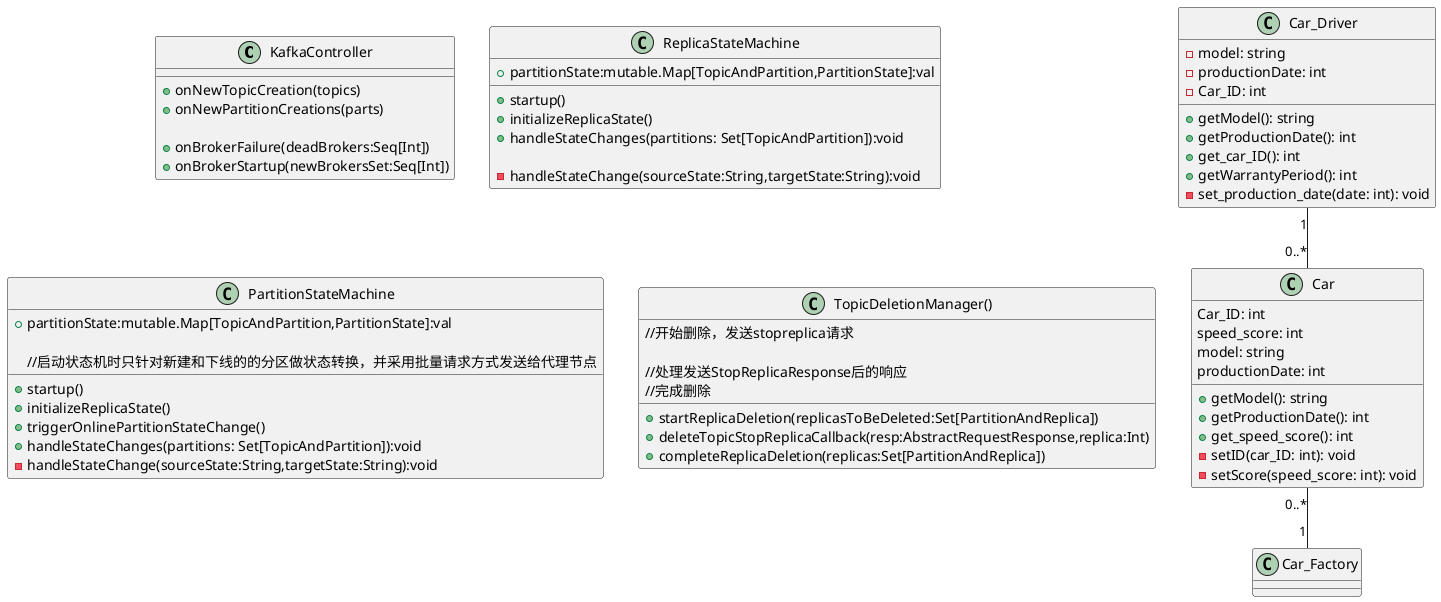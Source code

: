 @startuml
class KafkaController {
    
    +onNewTopicCreation(topics)
    +onNewPartitionCreations(parts)

    +onBrokerFailure(deadBrokers:Seq[Int])
    +onBrokerStartup(newBrokersSet:Seq[Int])
}

class ReplicaStateMachine{
    +partitionState:mutable.Map[TopicAndPartition,PartitionState]:val

    +startup()
    +initializeReplicaState()
    +handleStateChanges(partitions: Set[TopicAndPartition]):void

    -handleStateChange(sourceState:String,targetState:String):void
}

class PartitionStateMachine{
    +partitionState:mutable.Map[TopicAndPartition,PartitionState]:val

    +startup()
    +initializeReplicaState()
    +triggerOnlinePartitionStateChange()
    +handleStateChanges(partitions: Set[TopicAndPartition]):void
    //启动状态机时只针对新建和下线的的分区做状态转换，并采用批量请求方式发送给代理节点

    -handleStateChange(sourceState:String,targetState:String):void
}

class TopicDeletionManager(){
    +startReplicaDeletion(replicasToBeDeleted:Set[PartitionAndReplica])
    //开始删除，发送stopreplica请求

    +deleteTopicStopReplicaCallback(resp:AbstractRequestResponse,replica:Int)
    //处理发送StopReplicaResponse后的响应
    +completeReplicaDeletion(replicas:Set[PartitionAndReplica])
    //完成删除
}

class Car_Driver{
    -model: string
    -productionDate: int
    -Car_ID: int

    +getModel(): string
    +getProductionDate(): int
    +get_car_ID(): int
    +getWarrantyPeriod(): int
    -set_production_date(date: int): void
}
'Traffic Administration Bureau
class Car{
    Car_ID: int
    speed_score: int
    model: string
    productionDate: int

    +getModel(): string
    +getProductionDate(): int
    +get_speed_score(): int
    -setID(car_ID: int): void
    -setScore(speed_score: int): void
}

Car_Driver "1" -- "0..*" Car

Car "0..*" -- "1" Car_Factory
@enduml